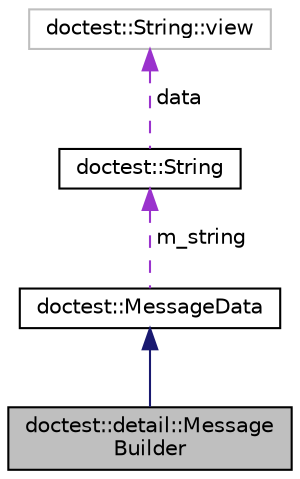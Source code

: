 digraph "doctest::detail::MessageBuilder"
{
  edge [fontname="Helvetica",fontsize="10",labelfontname="Helvetica",labelfontsize="10"];
  node [fontname="Helvetica",fontsize="10",shape=record];
  Node2 [label="doctest::detail::Message\lBuilder",height=0.2,width=0.4,color="black", fillcolor="grey75", style="filled", fontcolor="black"];
  Node3 -> Node2 [dir="back",color="midnightblue",fontsize="10",style="solid",fontname="Helvetica"];
  Node3 [label="doctest::MessageData",height=0.2,width=0.4,color="black", fillcolor="white", style="filled",URL="$structdoctest_1_1MessageData.html"];
  Node4 -> Node3 [dir="back",color="darkorchid3",fontsize="10",style="dashed",label=" m_string" ,fontname="Helvetica"];
  Node4 [label="doctest::String",height=0.2,width=0.4,color="black", fillcolor="white", style="filled",URL="$classdoctest_1_1String.html"];
  Node5 -> Node4 [dir="back",color="darkorchid3",fontsize="10",style="dashed",label=" data" ,fontname="Helvetica"];
  Node5 [label="doctest::String::view",height=0.2,width=0.4,color="grey75", fillcolor="white", style="filled",tooltip="OCLINT avoid private static members. "];
}
